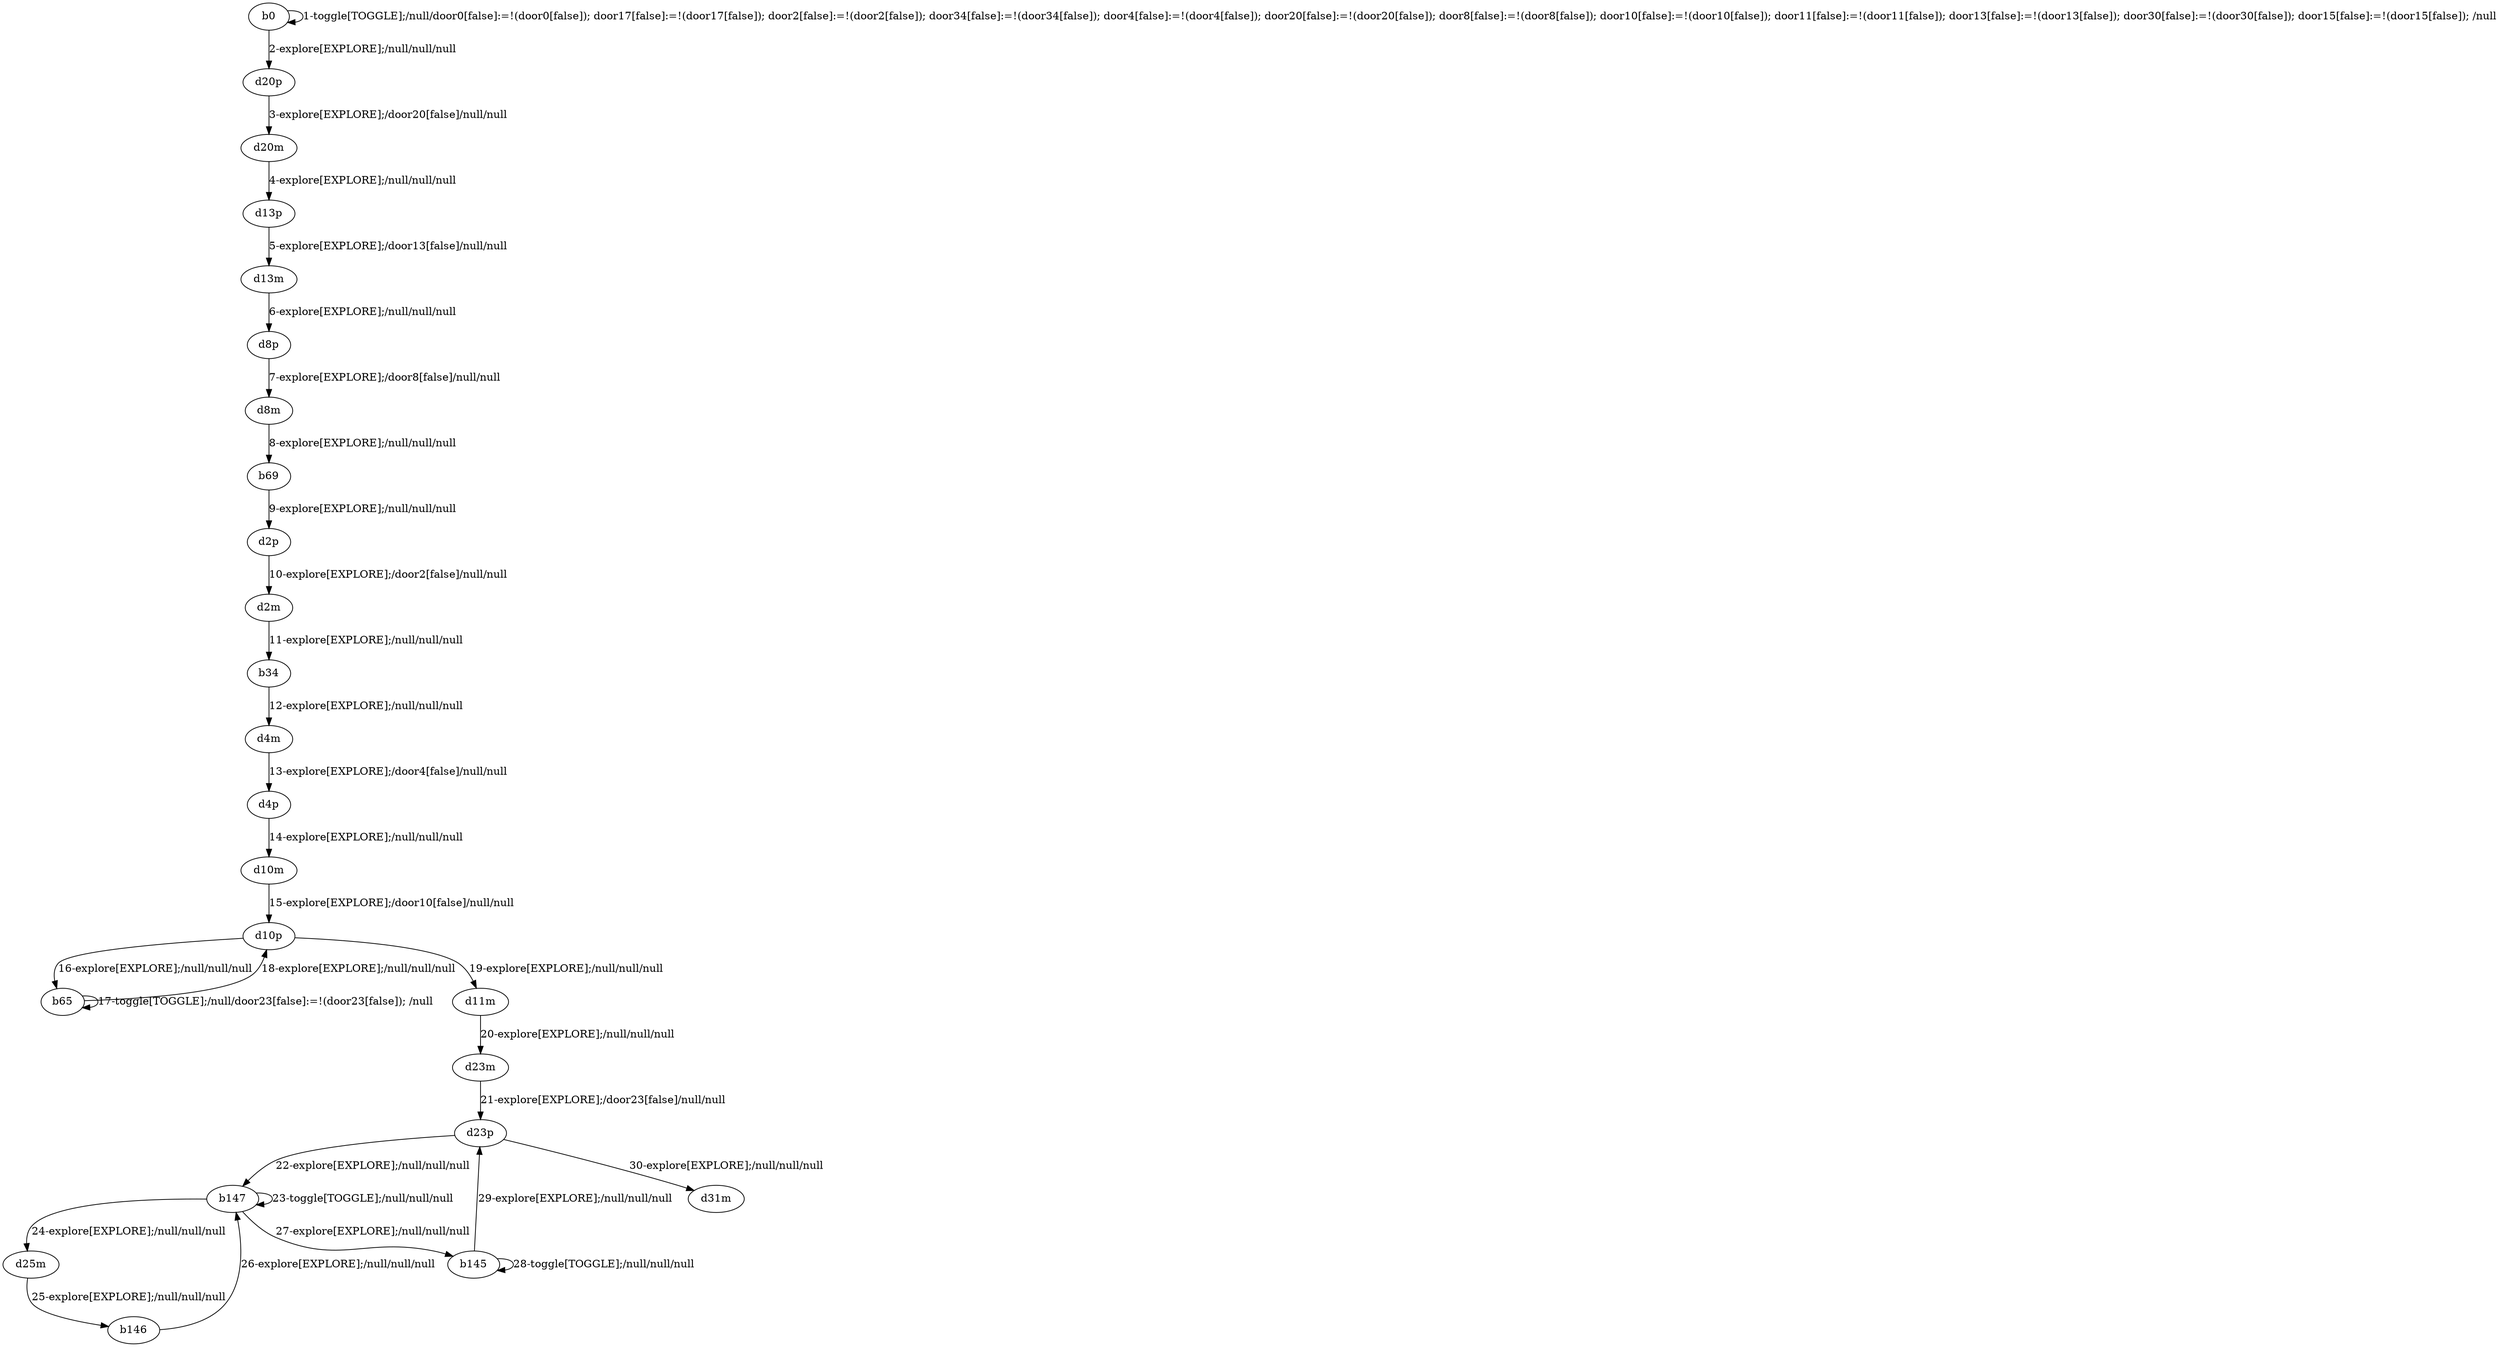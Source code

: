 # Total number of goals covered by this test: 3
# b147 --> b147
# b147 --> d25m
# d25m --> b146

digraph g {
"b0" -> "b0" [label = "1-toggle[TOGGLE];/null/door0[false]:=!(door0[false]); door17[false]:=!(door17[false]); door2[false]:=!(door2[false]); door34[false]:=!(door34[false]); door4[false]:=!(door4[false]); door20[false]:=!(door20[false]); door8[false]:=!(door8[false]); door10[false]:=!(door10[false]); door11[false]:=!(door11[false]); door13[false]:=!(door13[false]); door30[false]:=!(door30[false]); door15[false]:=!(door15[false]); /null"];
"b0" -> "d20p" [label = "2-explore[EXPLORE];/null/null/null"];
"d20p" -> "d20m" [label = "3-explore[EXPLORE];/door20[false]/null/null"];
"d20m" -> "d13p" [label = "4-explore[EXPLORE];/null/null/null"];
"d13p" -> "d13m" [label = "5-explore[EXPLORE];/door13[false]/null/null"];
"d13m" -> "d8p" [label = "6-explore[EXPLORE];/null/null/null"];
"d8p" -> "d8m" [label = "7-explore[EXPLORE];/door8[false]/null/null"];
"d8m" -> "b69" [label = "8-explore[EXPLORE];/null/null/null"];
"b69" -> "d2p" [label = "9-explore[EXPLORE];/null/null/null"];
"d2p" -> "d2m" [label = "10-explore[EXPLORE];/door2[false]/null/null"];
"d2m" -> "b34" [label = "11-explore[EXPLORE];/null/null/null"];
"b34" -> "d4m" [label = "12-explore[EXPLORE];/null/null/null"];
"d4m" -> "d4p" [label = "13-explore[EXPLORE];/door4[false]/null/null"];
"d4p" -> "d10m" [label = "14-explore[EXPLORE];/null/null/null"];
"d10m" -> "d10p" [label = "15-explore[EXPLORE];/door10[false]/null/null"];
"d10p" -> "b65" [label = "16-explore[EXPLORE];/null/null/null"];
"b65" -> "b65" [label = "17-toggle[TOGGLE];/null/door23[false]:=!(door23[false]); /null"];
"b65" -> "d10p" [label = "18-explore[EXPLORE];/null/null/null"];
"d10p" -> "d11m" [label = "19-explore[EXPLORE];/null/null/null"];
"d11m" -> "d23m" [label = "20-explore[EXPLORE];/null/null/null"];
"d23m" -> "d23p" [label = "21-explore[EXPLORE];/door23[false]/null/null"];
"d23p" -> "b147" [label = "22-explore[EXPLORE];/null/null/null"];
"b147" -> "b147" [label = "23-toggle[TOGGLE];/null/null/null"];
"b147" -> "d25m" [label = "24-explore[EXPLORE];/null/null/null"];
"d25m" -> "b146" [label = "25-explore[EXPLORE];/null/null/null"];
"b146" -> "b147" [label = "26-explore[EXPLORE];/null/null/null"];
"b147" -> "b145" [label = "27-explore[EXPLORE];/null/null/null"];
"b145" -> "b145" [label = "28-toggle[TOGGLE];/null/null/null"];
"b145" -> "d23p" [label = "29-explore[EXPLORE];/null/null/null"];
"d23p" -> "d31m" [label = "30-explore[EXPLORE];/null/null/null"];
}